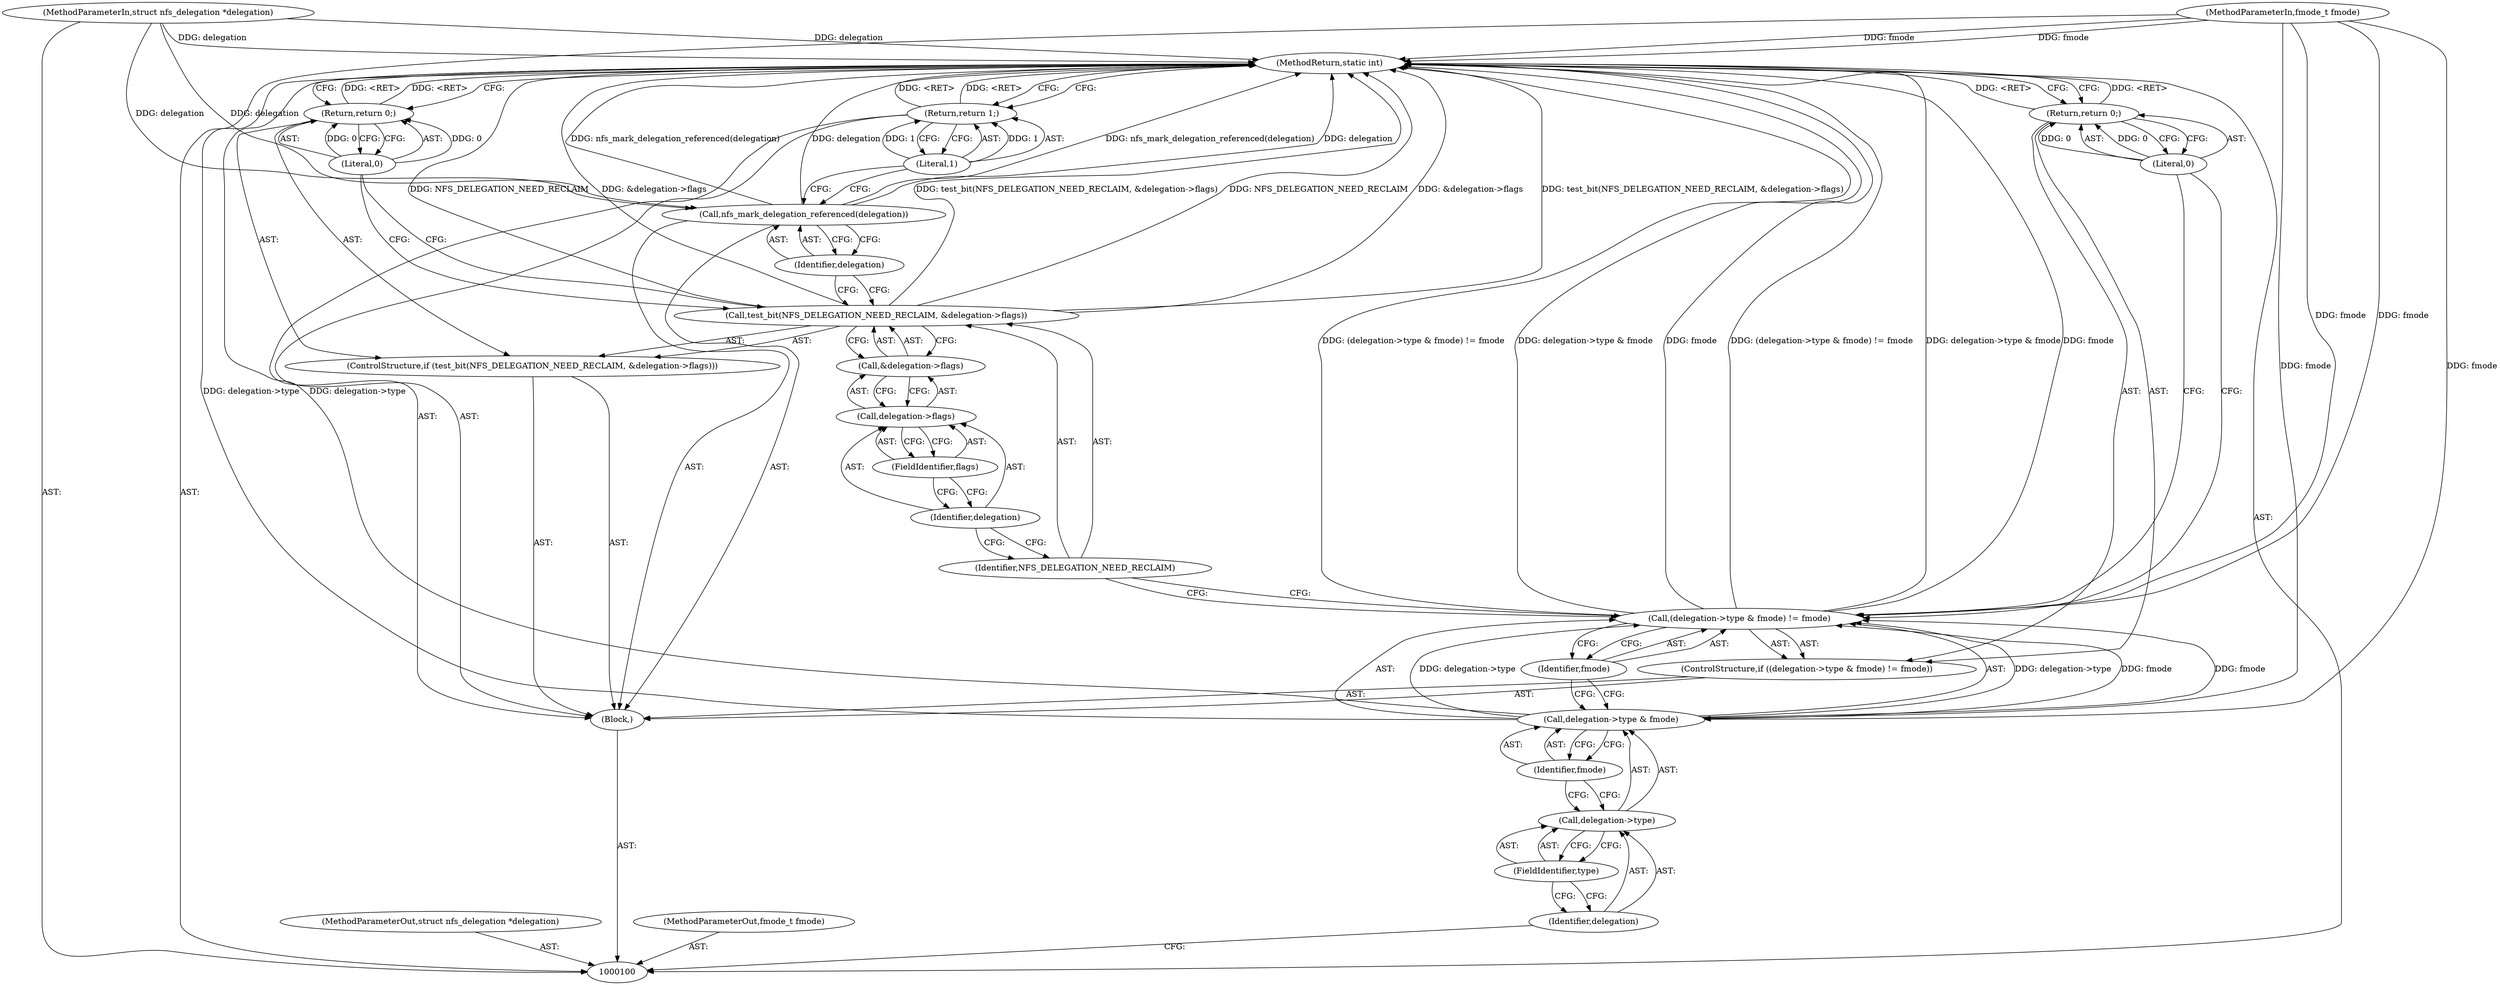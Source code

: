 digraph "0_linux_dc0b027dfadfcb8a5504f7d8052754bf8d501ab9_4" {
"1000127" [label="(MethodReturn,static int)"];
"1000101" [label="(MethodParameterIn,struct nfs_delegation *delegation)"];
"1000163" [label="(MethodParameterOut,struct nfs_delegation *delegation)"];
"1000102" [label="(MethodParameterIn,fmode_t fmode)"];
"1000164" [label="(MethodParameterOut,fmode_t fmode)"];
"1000103" [label="(Block,)"];
"1000104" [label="(ControlStructure,if ((delegation->type & fmode) != fmode))"];
"1000109" [label="(FieldIdentifier,type)"];
"1000110" [label="(Identifier,fmode)"];
"1000111" [label="(Identifier,fmode)"];
"1000105" [label="(Call,(delegation->type & fmode) != fmode)"];
"1000106" [label="(Call,delegation->type & fmode)"];
"1000107" [label="(Call,delegation->type)"];
"1000108" [label="(Identifier,delegation)"];
"1000113" [label="(Literal,0)"];
"1000112" [label="(Return,return 0;)"];
"1000116" [label="(Identifier,NFS_DELEGATION_NEED_RECLAIM)"];
"1000114" [label="(ControlStructure,if (test_bit(NFS_DELEGATION_NEED_RECLAIM, &delegation->flags)))"];
"1000117" [label="(Call,&delegation->flags)"];
"1000118" [label="(Call,delegation->flags)"];
"1000119" [label="(Identifier,delegation)"];
"1000120" [label="(FieldIdentifier,flags)"];
"1000115" [label="(Call,test_bit(NFS_DELEGATION_NEED_RECLAIM, &delegation->flags))"];
"1000122" [label="(Literal,0)"];
"1000121" [label="(Return,return 0;)"];
"1000123" [label="(Call,nfs_mark_delegation_referenced(delegation))"];
"1000124" [label="(Identifier,delegation)"];
"1000125" [label="(Return,return 1;)"];
"1000126" [label="(Literal,1)"];
"1000127" -> "1000100"  [label="AST: "];
"1000127" -> "1000112"  [label="CFG: "];
"1000127" -> "1000121"  [label="CFG: "];
"1000127" -> "1000125"  [label="CFG: "];
"1000112" -> "1000127"  [label="DDG: <RET>"];
"1000115" -> "1000127"  [label="DDG: &delegation->flags"];
"1000115" -> "1000127"  [label="DDG: test_bit(NFS_DELEGATION_NEED_RECLAIM, &delegation->flags)"];
"1000115" -> "1000127"  [label="DDG: NFS_DELEGATION_NEED_RECLAIM"];
"1000106" -> "1000127"  [label="DDG: delegation->type"];
"1000105" -> "1000127"  [label="DDG: (delegation->type & fmode) != fmode"];
"1000105" -> "1000127"  [label="DDG: delegation->type & fmode"];
"1000105" -> "1000127"  [label="DDG: fmode"];
"1000123" -> "1000127"  [label="DDG: nfs_mark_delegation_referenced(delegation)"];
"1000123" -> "1000127"  [label="DDG: delegation"];
"1000102" -> "1000127"  [label="DDG: fmode"];
"1000101" -> "1000127"  [label="DDG: delegation"];
"1000121" -> "1000127"  [label="DDG: <RET>"];
"1000125" -> "1000127"  [label="DDG: <RET>"];
"1000101" -> "1000100"  [label="AST: "];
"1000101" -> "1000127"  [label="DDG: delegation"];
"1000101" -> "1000123"  [label="DDG: delegation"];
"1000163" -> "1000100"  [label="AST: "];
"1000102" -> "1000100"  [label="AST: "];
"1000102" -> "1000127"  [label="DDG: fmode"];
"1000102" -> "1000106"  [label="DDG: fmode"];
"1000102" -> "1000105"  [label="DDG: fmode"];
"1000164" -> "1000100"  [label="AST: "];
"1000103" -> "1000100"  [label="AST: "];
"1000104" -> "1000103"  [label="AST: "];
"1000114" -> "1000103"  [label="AST: "];
"1000123" -> "1000103"  [label="AST: "];
"1000125" -> "1000103"  [label="AST: "];
"1000104" -> "1000103"  [label="AST: "];
"1000105" -> "1000104"  [label="AST: "];
"1000112" -> "1000104"  [label="AST: "];
"1000109" -> "1000107"  [label="AST: "];
"1000109" -> "1000108"  [label="CFG: "];
"1000107" -> "1000109"  [label="CFG: "];
"1000110" -> "1000106"  [label="AST: "];
"1000110" -> "1000107"  [label="CFG: "];
"1000106" -> "1000110"  [label="CFG: "];
"1000111" -> "1000105"  [label="AST: "];
"1000111" -> "1000106"  [label="CFG: "];
"1000105" -> "1000111"  [label="CFG: "];
"1000105" -> "1000104"  [label="AST: "];
"1000105" -> "1000111"  [label="CFG: "];
"1000106" -> "1000105"  [label="AST: "];
"1000111" -> "1000105"  [label="AST: "];
"1000113" -> "1000105"  [label="CFG: "];
"1000116" -> "1000105"  [label="CFG: "];
"1000105" -> "1000127"  [label="DDG: (delegation->type & fmode) != fmode"];
"1000105" -> "1000127"  [label="DDG: delegation->type & fmode"];
"1000105" -> "1000127"  [label="DDG: fmode"];
"1000106" -> "1000105"  [label="DDG: delegation->type"];
"1000106" -> "1000105"  [label="DDG: fmode"];
"1000102" -> "1000105"  [label="DDG: fmode"];
"1000106" -> "1000105"  [label="AST: "];
"1000106" -> "1000110"  [label="CFG: "];
"1000107" -> "1000106"  [label="AST: "];
"1000110" -> "1000106"  [label="AST: "];
"1000111" -> "1000106"  [label="CFG: "];
"1000106" -> "1000127"  [label="DDG: delegation->type"];
"1000106" -> "1000105"  [label="DDG: delegation->type"];
"1000106" -> "1000105"  [label="DDG: fmode"];
"1000102" -> "1000106"  [label="DDG: fmode"];
"1000107" -> "1000106"  [label="AST: "];
"1000107" -> "1000109"  [label="CFG: "];
"1000108" -> "1000107"  [label="AST: "];
"1000109" -> "1000107"  [label="AST: "];
"1000110" -> "1000107"  [label="CFG: "];
"1000108" -> "1000107"  [label="AST: "];
"1000108" -> "1000100"  [label="CFG: "];
"1000109" -> "1000108"  [label="CFG: "];
"1000113" -> "1000112"  [label="AST: "];
"1000113" -> "1000105"  [label="CFG: "];
"1000112" -> "1000113"  [label="CFG: "];
"1000113" -> "1000112"  [label="DDG: 0"];
"1000112" -> "1000104"  [label="AST: "];
"1000112" -> "1000113"  [label="CFG: "];
"1000113" -> "1000112"  [label="AST: "];
"1000127" -> "1000112"  [label="CFG: "];
"1000112" -> "1000127"  [label="DDG: <RET>"];
"1000113" -> "1000112"  [label="DDG: 0"];
"1000116" -> "1000115"  [label="AST: "];
"1000116" -> "1000105"  [label="CFG: "];
"1000119" -> "1000116"  [label="CFG: "];
"1000114" -> "1000103"  [label="AST: "];
"1000115" -> "1000114"  [label="AST: "];
"1000121" -> "1000114"  [label="AST: "];
"1000117" -> "1000115"  [label="AST: "];
"1000117" -> "1000118"  [label="CFG: "];
"1000118" -> "1000117"  [label="AST: "];
"1000115" -> "1000117"  [label="CFG: "];
"1000118" -> "1000117"  [label="AST: "];
"1000118" -> "1000120"  [label="CFG: "];
"1000119" -> "1000118"  [label="AST: "];
"1000120" -> "1000118"  [label="AST: "];
"1000117" -> "1000118"  [label="CFG: "];
"1000119" -> "1000118"  [label="AST: "];
"1000119" -> "1000116"  [label="CFG: "];
"1000120" -> "1000119"  [label="CFG: "];
"1000120" -> "1000118"  [label="AST: "];
"1000120" -> "1000119"  [label="CFG: "];
"1000118" -> "1000120"  [label="CFG: "];
"1000115" -> "1000114"  [label="AST: "];
"1000115" -> "1000117"  [label="CFG: "];
"1000116" -> "1000115"  [label="AST: "];
"1000117" -> "1000115"  [label="AST: "];
"1000122" -> "1000115"  [label="CFG: "];
"1000124" -> "1000115"  [label="CFG: "];
"1000115" -> "1000127"  [label="DDG: &delegation->flags"];
"1000115" -> "1000127"  [label="DDG: test_bit(NFS_DELEGATION_NEED_RECLAIM, &delegation->flags)"];
"1000115" -> "1000127"  [label="DDG: NFS_DELEGATION_NEED_RECLAIM"];
"1000122" -> "1000121"  [label="AST: "];
"1000122" -> "1000115"  [label="CFG: "];
"1000121" -> "1000122"  [label="CFG: "];
"1000122" -> "1000121"  [label="DDG: 0"];
"1000121" -> "1000114"  [label="AST: "];
"1000121" -> "1000122"  [label="CFG: "];
"1000122" -> "1000121"  [label="AST: "];
"1000127" -> "1000121"  [label="CFG: "];
"1000121" -> "1000127"  [label="DDG: <RET>"];
"1000122" -> "1000121"  [label="DDG: 0"];
"1000123" -> "1000103"  [label="AST: "];
"1000123" -> "1000124"  [label="CFG: "];
"1000124" -> "1000123"  [label="AST: "];
"1000126" -> "1000123"  [label="CFG: "];
"1000123" -> "1000127"  [label="DDG: nfs_mark_delegation_referenced(delegation)"];
"1000123" -> "1000127"  [label="DDG: delegation"];
"1000101" -> "1000123"  [label="DDG: delegation"];
"1000124" -> "1000123"  [label="AST: "];
"1000124" -> "1000115"  [label="CFG: "];
"1000123" -> "1000124"  [label="CFG: "];
"1000125" -> "1000103"  [label="AST: "];
"1000125" -> "1000126"  [label="CFG: "];
"1000126" -> "1000125"  [label="AST: "];
"1000127" -> "1000125"  [label="CFG: "];
"1000125" -> "1000127"  [label="DDG: <RET>"];
"1000126" -> "1000125"  [label="DDG: 1"];
"1000126" -> "1000125"  [label="AST: "];
"1000126" -> "1000123"  [label="CFG: "];
"1000125" -> "1000126"  [label="CFG: "];
"1000126" -> "1000125"  [label="DDG: 1"];
}

